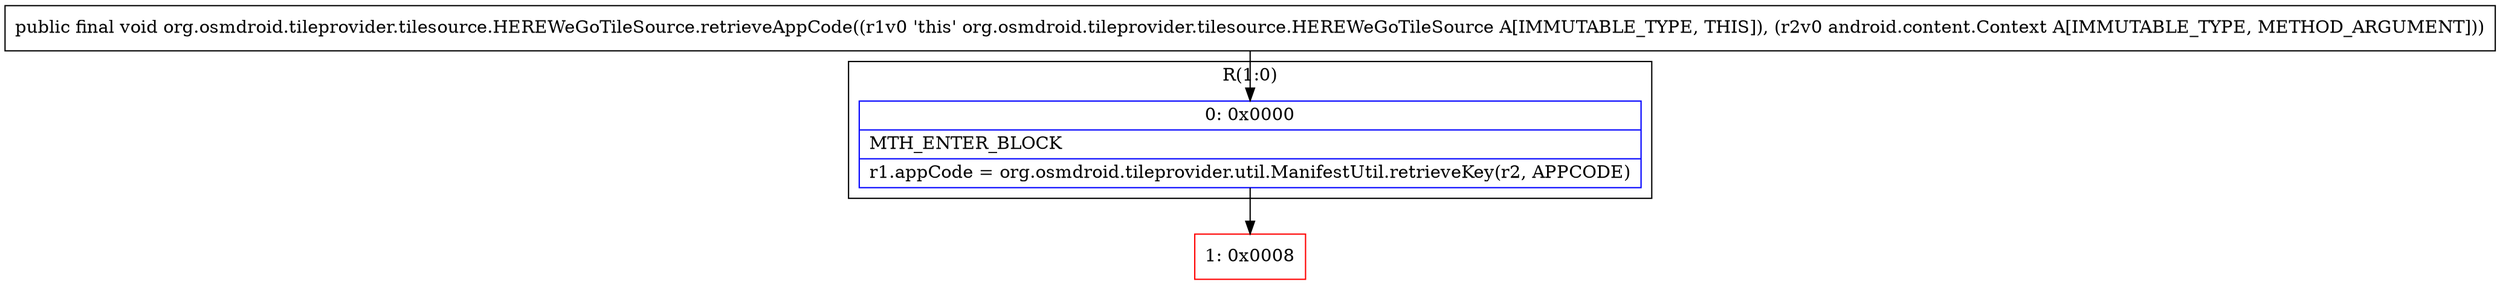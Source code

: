 digraph "CFG fororg.osmdroid.tileprovider.tilesource.HEREWeGoTileSource.retrieveAppCode(Landroid\/content\/Context;)V" {
subgraph cluster_Region_237803945 {
label = "R(1:0)";
node [shape=record,color=blue];
Node_0 [shape=record,label="{0\:\ 0x0000|MTH_ENTER_BLOCK\l|r1.appCode = org.osmdroid.tileprovider.util.ManifestUtil.retrieveKey(r2, APPCODE)\l}"];
}
Node_1 [shape=record,color=red,label="{1\:\ 0x0008}"];
MethodNode[shape=record,label="{public final void org.osmdroid.tileprovider.tilesource.HEREWeGoTileSource.retrieveAppCode((r1v0 'this' org.osmdroid.tileprovider.tilesource.HEREWeGoTileSource A[IMMUTABLE_TYPE, THIS]), (r2v0 android.content.Context A[IMMUTABLE_TYPE, METHOD_ARGUMENT])) }"];
MethodNode -> Node_0;
Node_0 -> Node_1;
}


